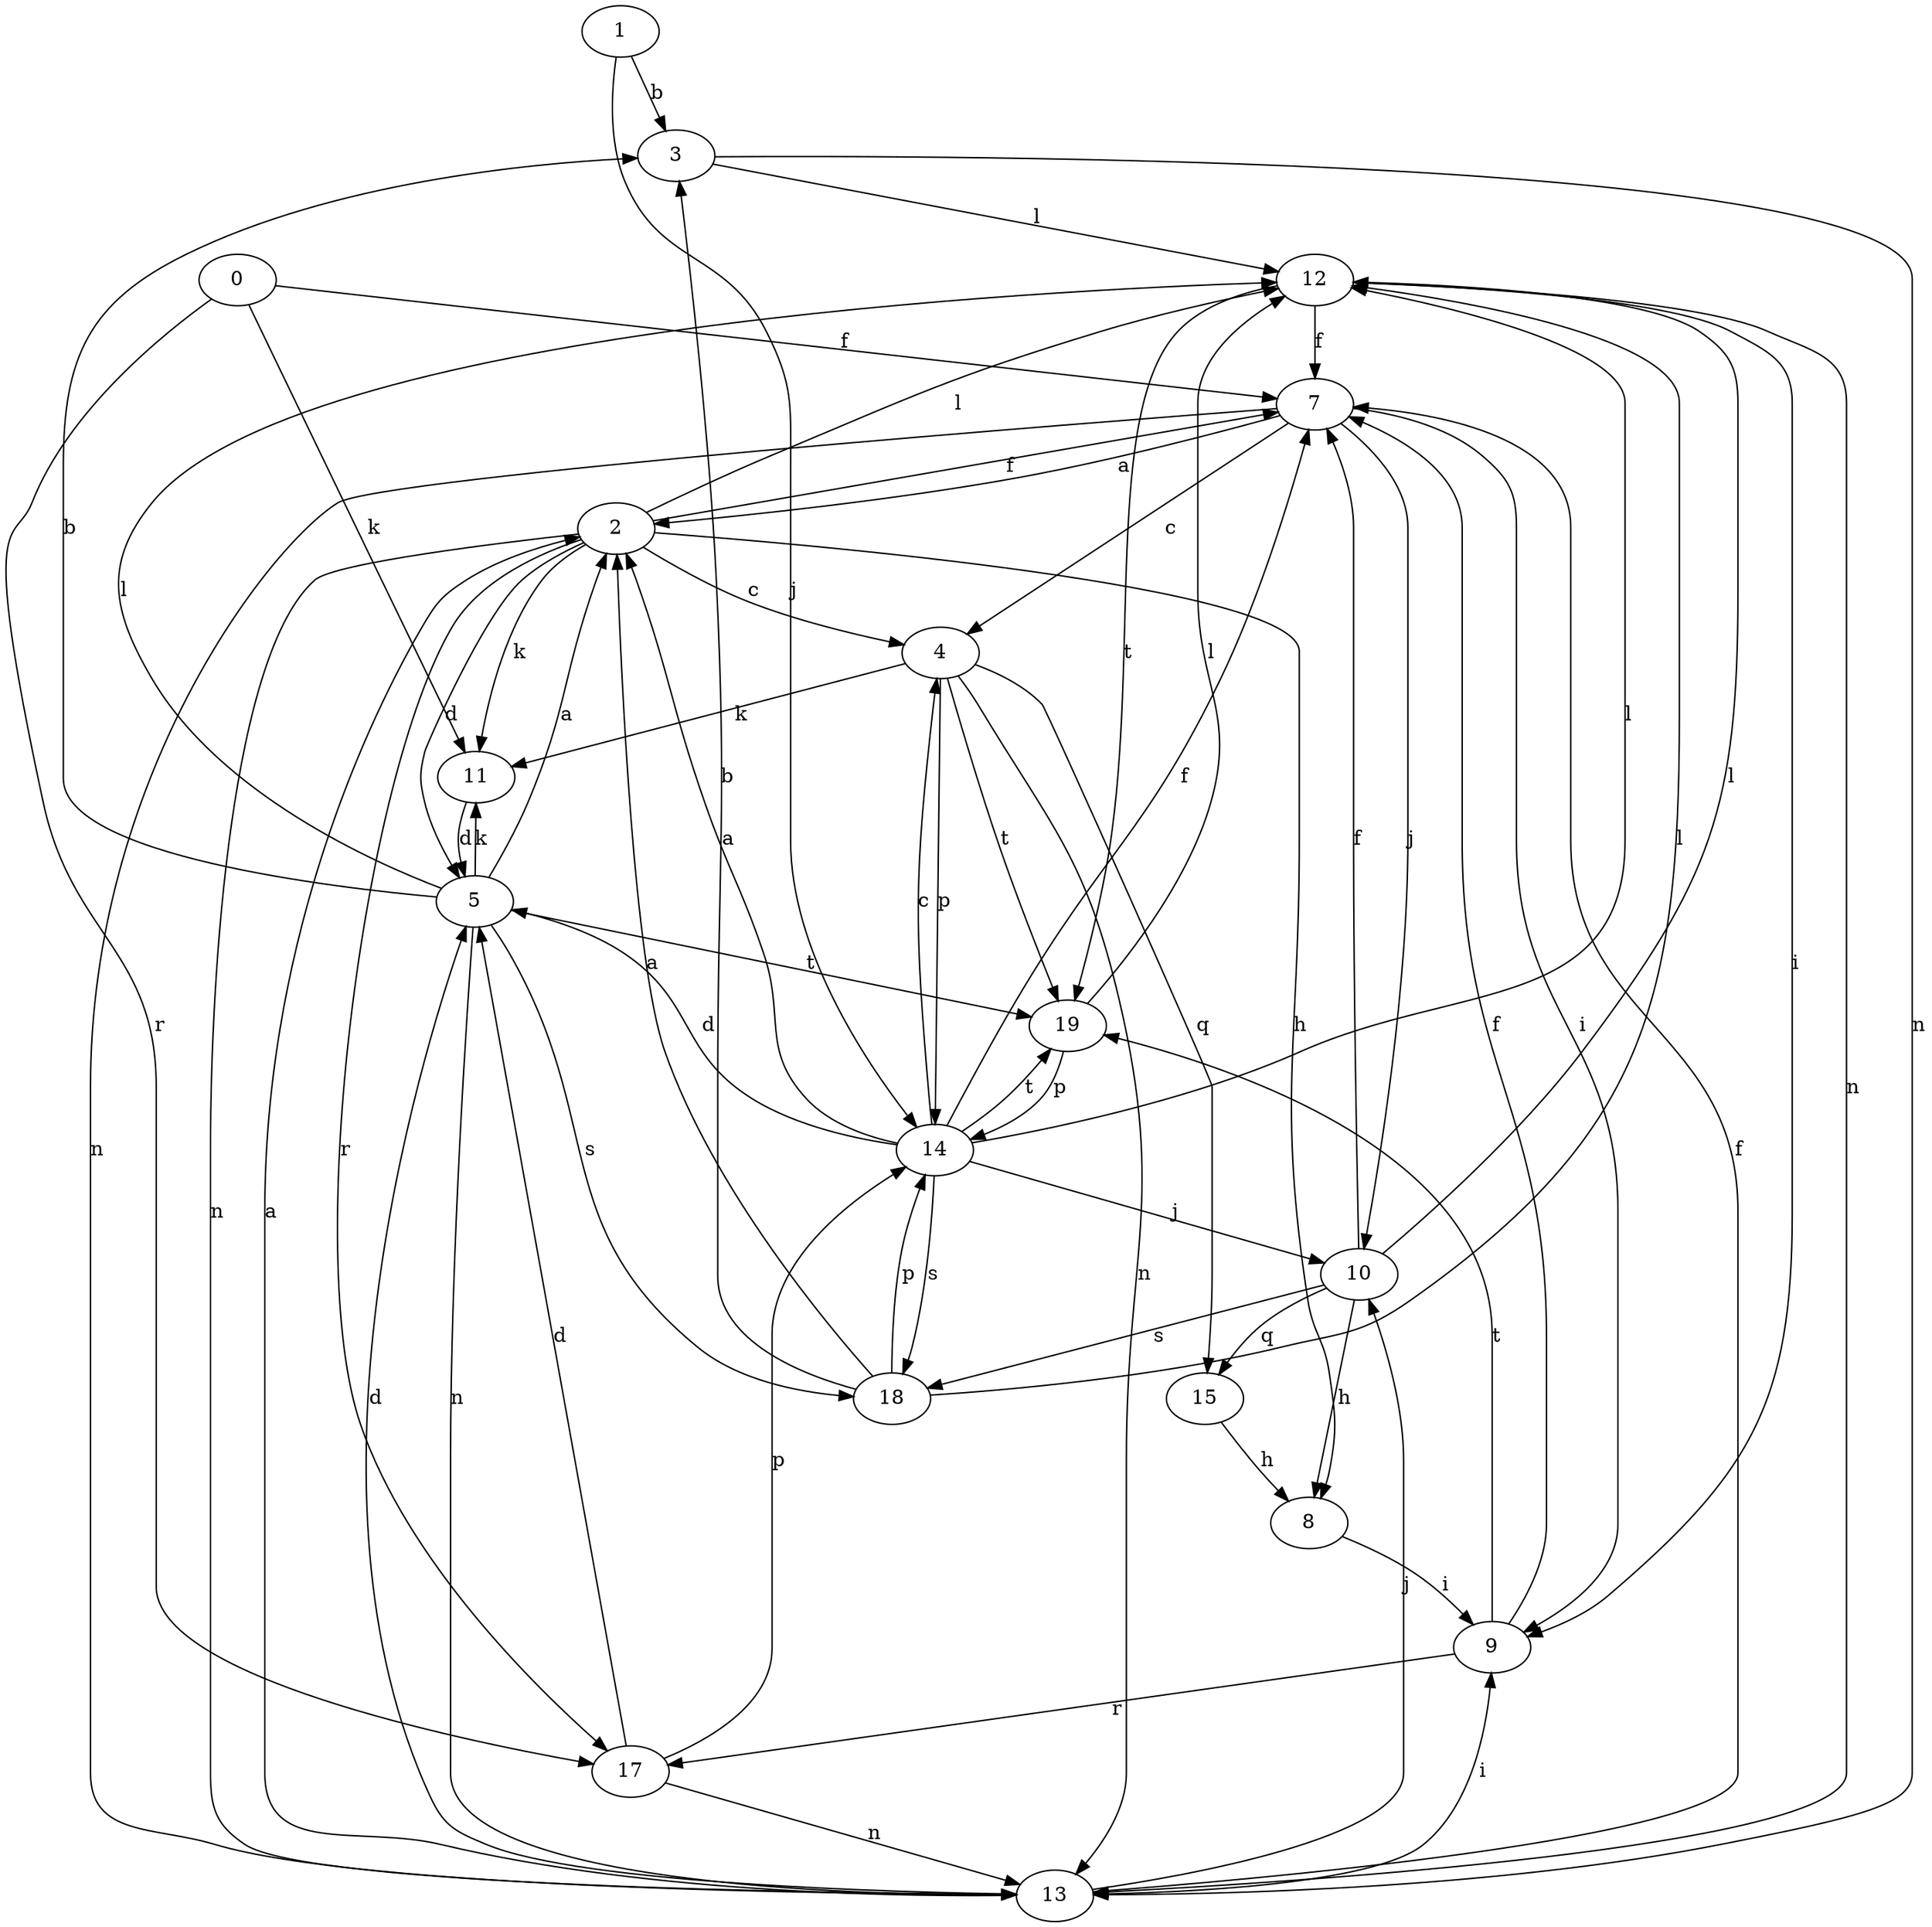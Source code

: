 strict digraph  {
1;
2;
3;
4;
5;
7;
8;
9;
0;
10;
11;
12;
13;
14;
15;
17;
18;
19;
1 -> 3  [label=b];
1 -> 14  [label=j];
2 -> 4  [label=c];
2 -> 5  [label=d];
2 -> 7  [label=f];
2 -> 8  [label=h];
2 -> 11  [label=k];
2 -> 12  [label=l];
2 -> 13  [label=n];
2 -> 17  [label=r];
3 -> 12  [label=l];
3 -> 13  [label=n];
4 -> 11  [label=k];
4 -> 13  [label=n];
4 -> 14  [label=p];
4 -> 15  [label=q];
4 -> 19  [label=t];
5 -> 2  [label=a];
5 -> 3  [label=b];
5 -> 11  [label=k];
5 -> 12  [label=l];
5 -> 13  [label=n];
5 -> 18  [label=s];
5 -> 19  [label=t];
7 -> 2  [label=a];
7 -> 4  [label=c];
7 -> 9  [label=i];
7 -> 10  [label=j];
7 -> 13  [label=n];
8 -> 9  [label=i];
9 -> 7  [label=f];
9 -> 17  [label=r];
9 -> 19  [label=t];
0 -> 7  [label=f];
0 -> 11  [label=k];
0 -> 17  [label=r];
10 -> 7  [label=f];
10 -> 8  [label=h];
10 -> 12  [label=l];
10 -> 15  [label=q];
10 -> 18  [label=s];
11 -> 5  [label=d];
12 -> 7  [label=f];
12 -> 9  [label=i];
12 -> 13  [label=n];
12 -> 19  [label=t];
13 -> 2  [label=a];
13 -> 5  [label=d];
13 -> 7  [label=f];
13 -> 10  [label=j];
13 -> 9  [label=i];
14 -> 2  [label=a];
14 -> 4  [label=c];
14 -> 5  [label=d];
14 -> 7  [label=f];
14 -> 10  [label=j];
14 -> 12  [label=l];
14 -> 18  [label=s];
14 -> 19  [label=t];
15 -> 8  [label=h];
17 -> 5  [label=d];
17 -> 13  [label=n];
17 -> 14  [label=p];
18 -> 2  [label=a];
18 -> 3  [label=b];
18 -> 12  [label=l];
18 -> 14  [label=p];
19 -> 12  [label=l];
19 -> 14  [label=p];
}
